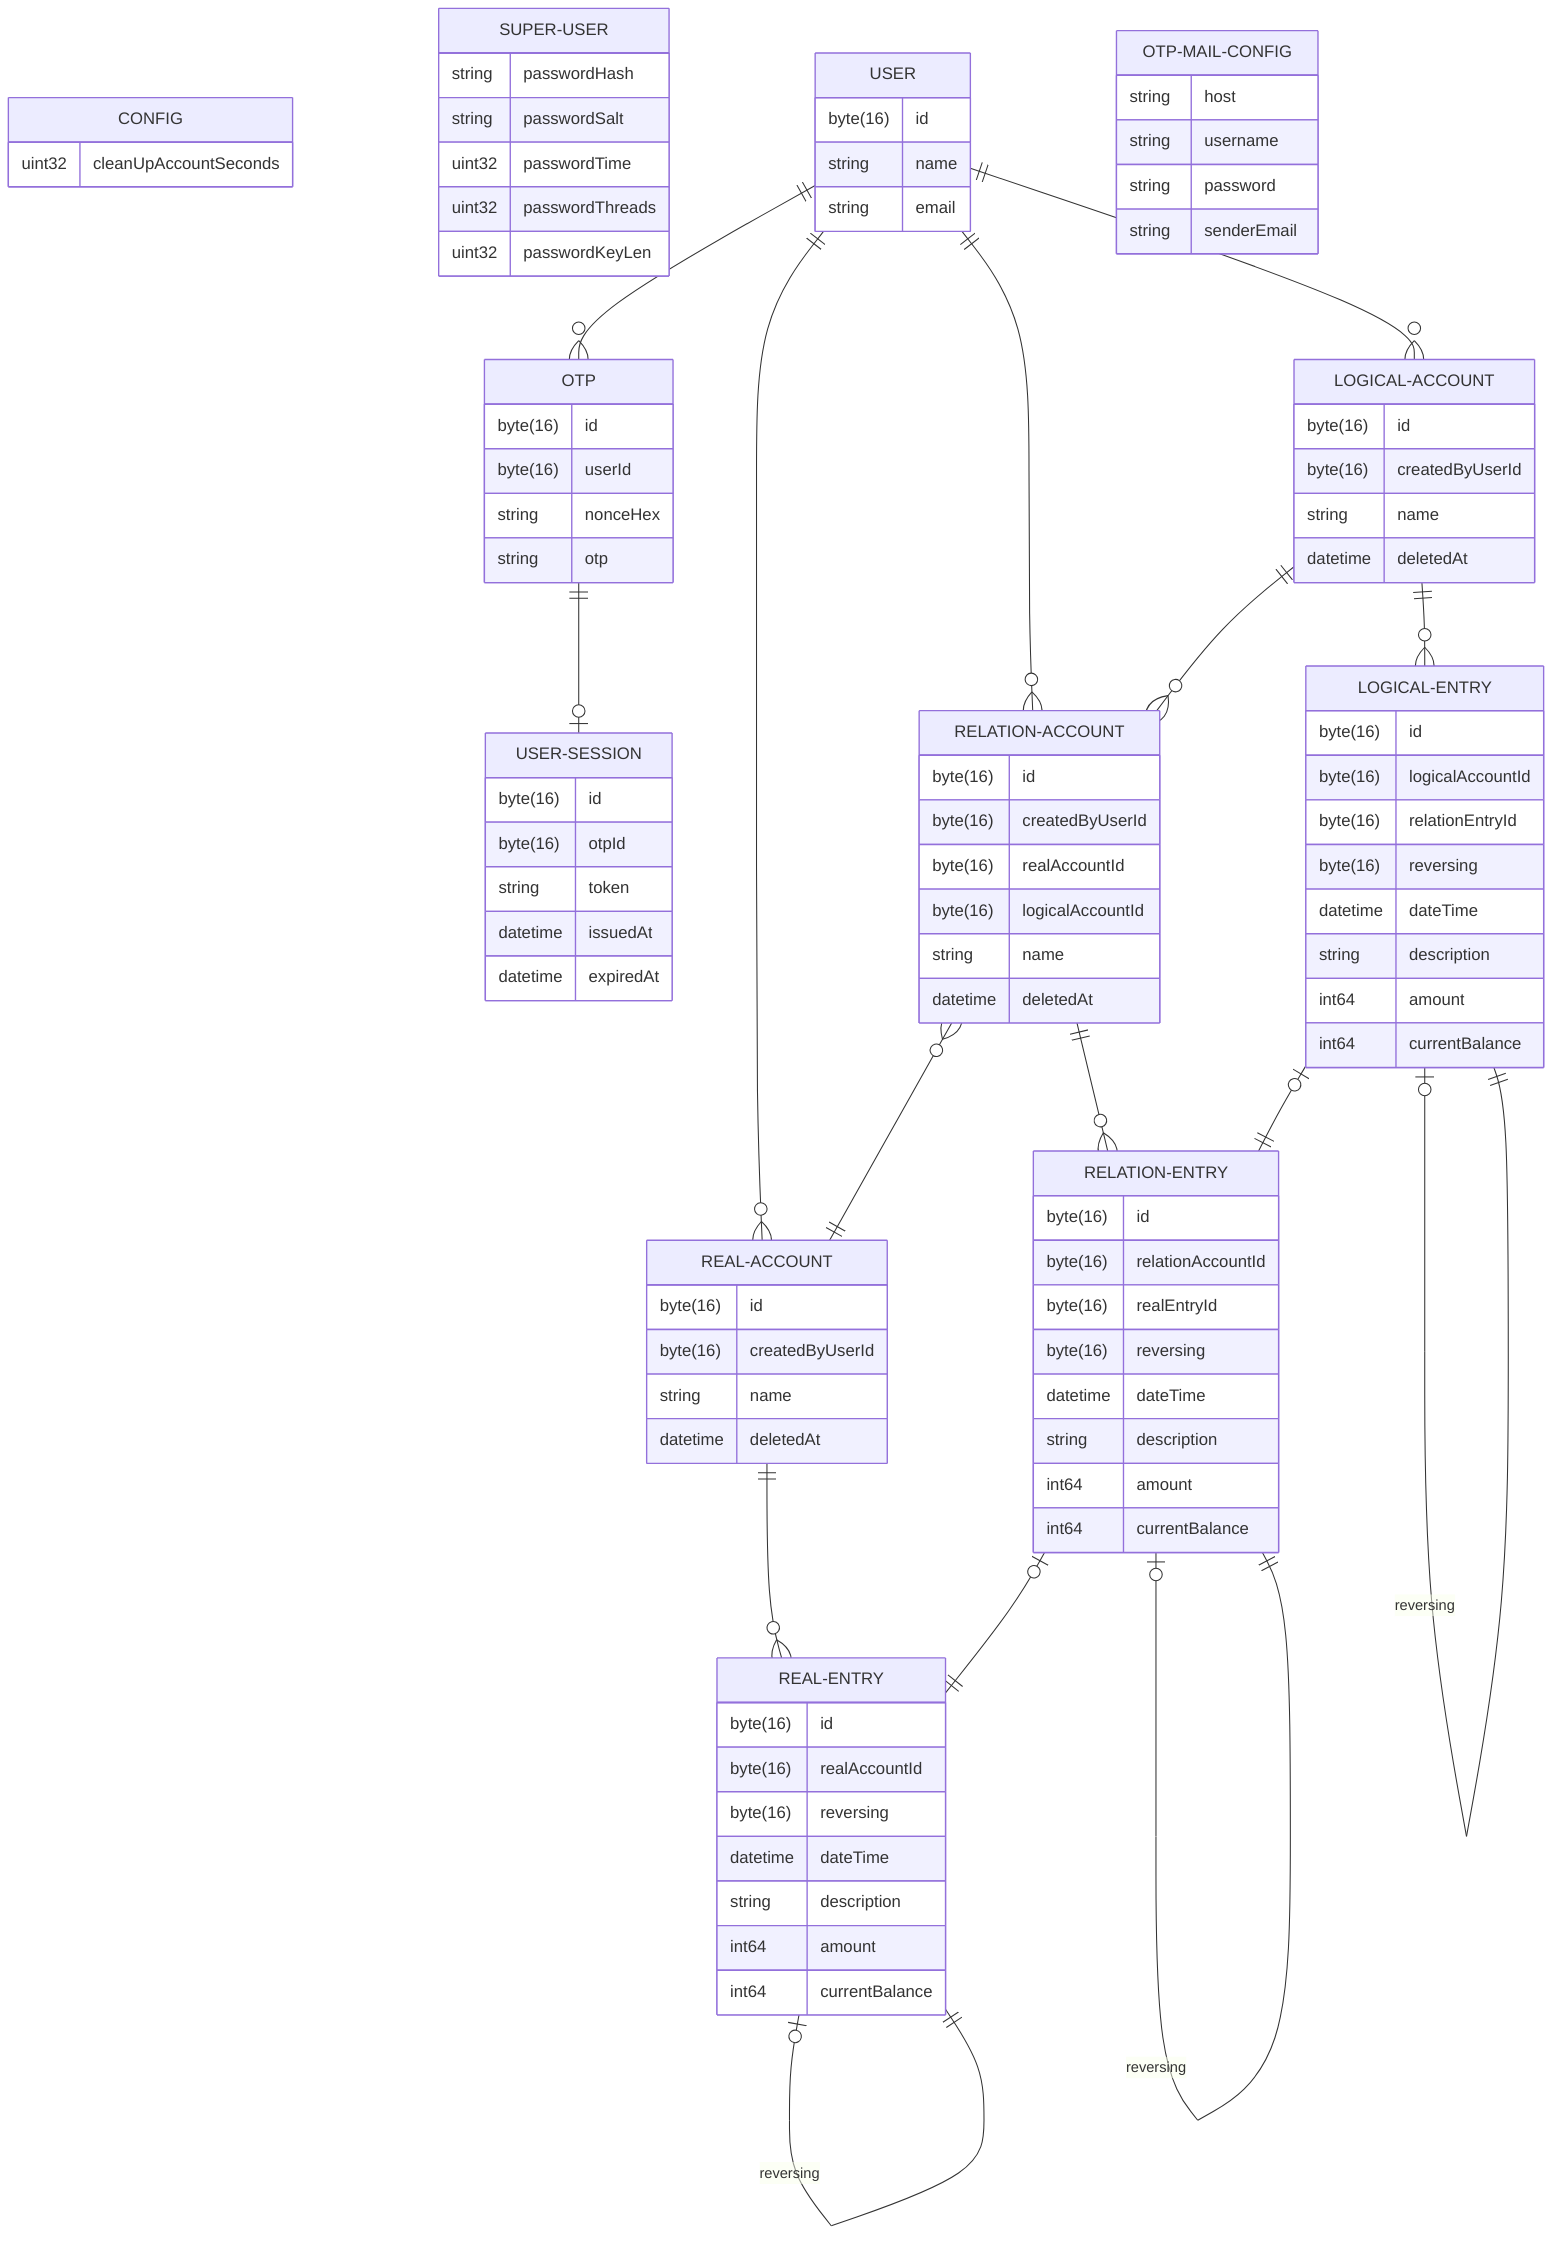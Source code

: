 %% v2.1.0
erDiagram
    CONFIG {
        uint32 cleanUpAccountSeconds
    }

    SUPER-USER {
        string passwordHash
        string passwordSalt
        uint32 passwordTime
        uint32 passwordThreads
        uint32 passwordKeyLen
    }

    USER {
        byte(16) id
        string name
        string email
    }

    OTP {
        byte(16) id
        byte(16) userId
        string nonceHex
        string otp
    }

    OTP-MAIL-CONFIG {
        string host
        string username
        string password
        string senderEmail
    }

    USER-SESSION {
        byte(16) id
        byte(16) otpId
        string token
        datetime issuedAt
        datetime expiredAt
    }

    REAL-ACCOUNT {
        byte(16) id
        byte(16) createdByUserId
        string name
        datetime deletedAt
    }

    LOGICAL-ACCOUNT {
        byte(16) id
        byte(16) createdByUserId
        string name
        datetime deletedAt
    }

    RELATION-ACCOUNT {
        byte(16) id
        byte(16) createdByUserId
        byte(16) realAccountId
        byte(16) logicalAccountId
        string name
        datetime deletedAt
    }

    LOGICAL-ENTRY {
        byte(16) id
        byte(16) logicalAccountId
        byte(16) relationEntryId
        byte(16) reversing
        datetime dateTime
        string description
        int64 amount
        int64 currentBalance
    }

    RELATION-ENTRY {
        byte(16) id
        byte(16) relationAccountId
        byte(16) realEntryId
        byte(16) reversing
        datetime dateTime
        string description
        int64 amount
        int64 currentBalance
    }

    REAL-ENTRY {
        byte(16) id
        byte(16) realAccountId
        byte(16) reversing
        datetime dateTime
        string description
        int64 amount
        int64 currentBalance
    }

    USER ||--o{ OTP: ""
    OTP ||--o| USER-SESSION: ""
    USER ||--o{ REAL-ACCOUNT: ""
    USER ||--o{ RELATION-ACCOUNT: ""
    USER ||--o{ LOGICAL-ACCOUNT: ""

    LOGICAL-ACCOUNT ||--o{ RELATION-ACCOUNT: ""
    RELATION-ACCOUNT }o--|| REAL-ACCOUNT: ""

    REAL-ACCOUNT ||--o{ REAL-ENTRY: ""
    RELATION-ACCOUNT ||--o{ RELATION-ENTRY: ""
    LOGICAL-ACCOUNT ||--o{ LOGICAL-ENTRY: ""

    LOGICAL-ENTRY |o--|| RELATION-ENTRY: ""
    RELATION-ENTRY |o--|| REAL-ENTRY: ""

    REAL-ENTRY |o--|| REAL-ENTRY: "reversing"
    LOGICAL-ENTRY |o--|| LOGICAL-ENTRY: "reversing"
    RELATION-ENTRY |o--|| RELATION-ENTRY: "reversing"
